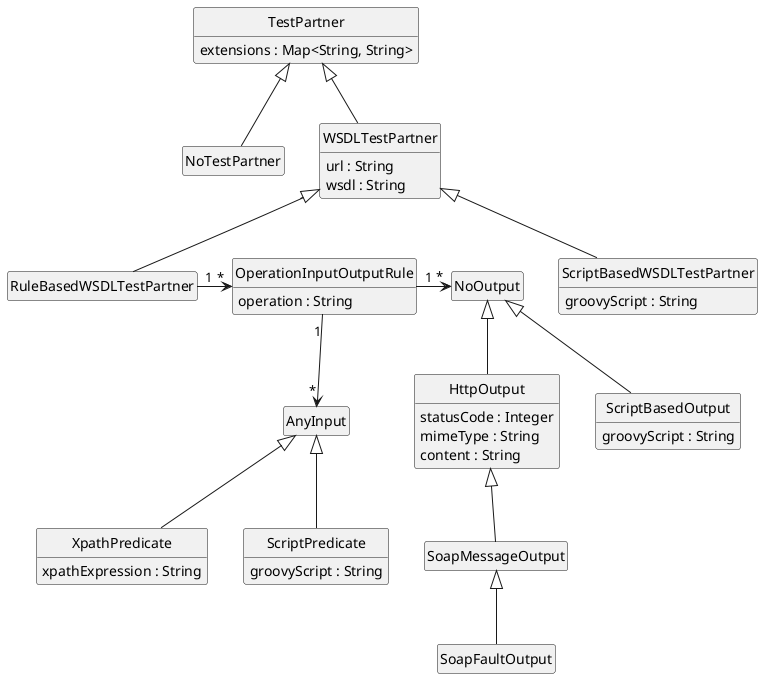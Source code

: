 @startuml

   class NoTestPartner extends TestPartner
   class WSDLTestPartner extends TestPartner {
     url : String
     wsdl : String
   }
   class RuleBasedWSDLTestPartner extends WSDLTestPartner
   class ScriptBasedWSDLTestPartner extends WSDLTestPartner {
     groovyScript : String
   }

   class OperationInputOutputRule {
        operation : String
   }



   class AnyInput
   class XpathPredicate extends AnyInput {
     xpathExpression : String
   }
   class ScriptPredicate extends AnyInput {
      groovyScript : String
   }


   class NoOutput
   class HttpOutput extends NoOutput {
       statusCode : Integer
       mimeType : String
       content : String
   }
   class SoapMessageOutput extends HttpOutput {
      }
   class SoapFaultOutput extends SoapMessageOutput
   class ScriptBasedOutput extends NoOutput {
       groovyScript : String
   }



	class TestPartner {
	 extensions : Map<String, String>
	}


RuleBasedWSDLTestPartner "1" -right-> "*" OperationInputOutputRule
OperationInputOutputRule "1" -down-> "*" AnyInput
OperationInputOutputRule "1" -right-> "*" NoOutput

hide empty members
hide empty methods
hide circle

skinparam monochrome true
skinparam shadowing false
skinparam packageStyle rect
@enduml
